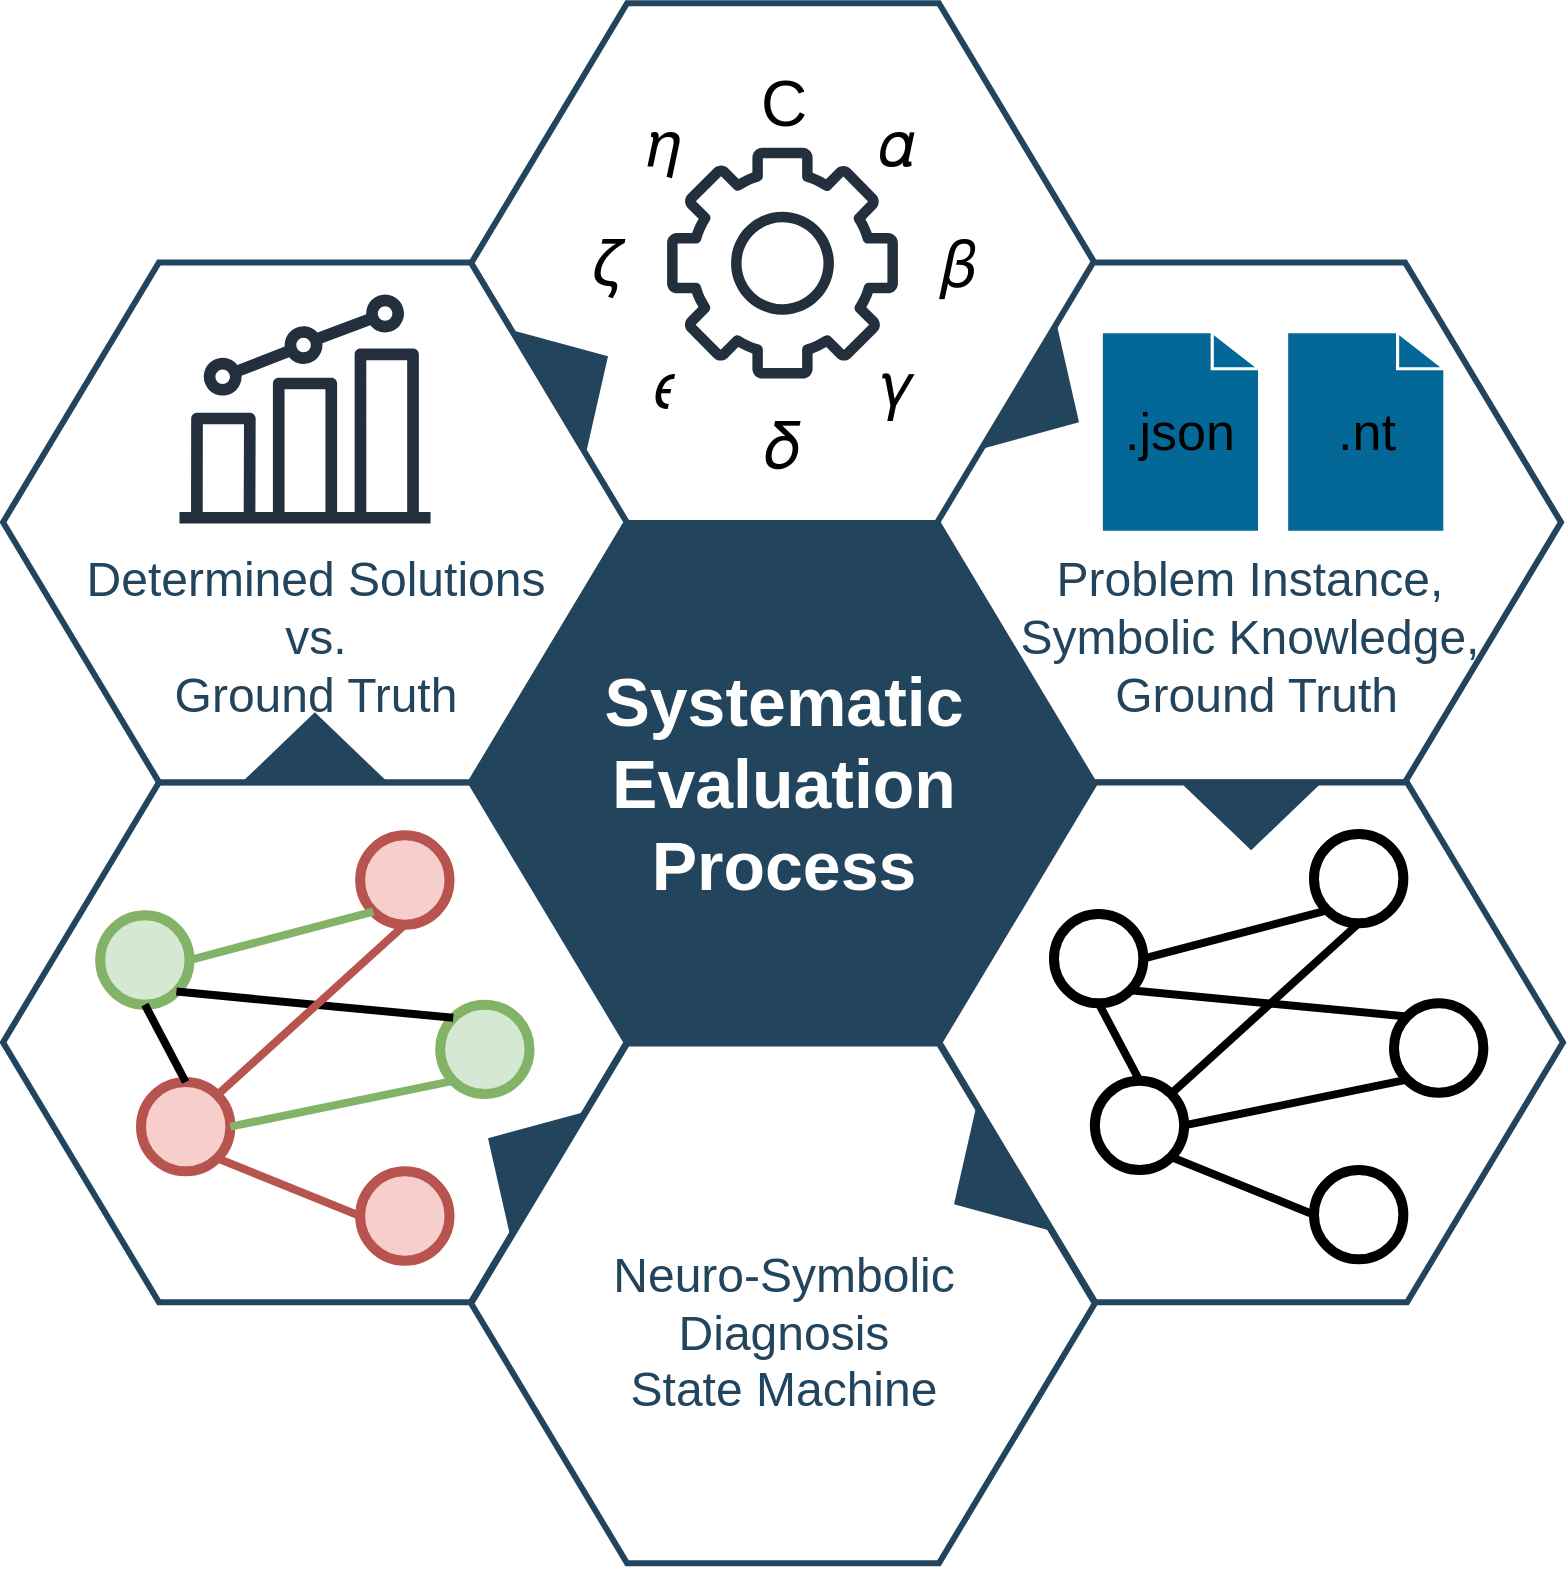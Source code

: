<mxfile version="25.0.3">
  <diagram id="07fea595-8f29-1299-0266-81d95cde20df" name="Page-1">
    <mxGraphModel dx="2074" dy="-1328" grid="1" gridSize="10" guides="1" tooltips="1" connect="1" arrows="1" fold="1" page="1" pageScale="1" pageWidth="1169" pageHeight="827" background="none" math="1" shadow="0">
      <root>
        <mxCell id="0" />
        <mxCell id="1" parent="0" />
        <mxCell id="644" value="&lt;div style=&quot;font-size: 34px;&quot;&gt;&lt;font style=&quot;font-size: 34px;&quot;&gt;&lt;b&gt;&lt;font style=&quot;font-size: 34px;&quot; color=&quot;#ffffff&quot;&gt;Systematic&lt;br&gt;&lt;/font&gt;&lt;/b&gt;&lt;/font&gt;&lt;/div&gt;&lt;div style=&quot;font-size: 34px;&quot;&gt;&lt;font style=&quot;font-size: 34px;&quot;&gt;&lt;b&gt;&lt;font style=&quot;font-size: 34px;&quot; color=&quot;#ffffff&quot;&gt;Evaluation&lt;/font&gt;&lt;/b&gt;&lt;/font&gt;&lt;/div&gt;&lt;div style=&quot;font-size: 34px;&quot;&gt;&lt;font style=&quot;font-size: 34px;&quot;&gt;&lt;b&gt;&lt;font style=&quot;font-size: 34px;&quot; color=&quot;#ffffff&quot;&gt;Process&lt;br&gt;&lt;/font&gt;&lt;/b&gt;&lt;/font&gt;&lt;/div&gt;" style="shape=hexagon;perimeter=hexagonPerimeter2;whiteSpace=wrap;html=1;shadow=0;labelBackgroundColor=none;strokeColor=#23445D;fillColor=#23445D;gradientColor=none;fontFamily=Helvetica;fontSize=23;fontColor=#23445d;align=center;strokeWidth=3;" parent="1" vertex="1">
          <mxGeometry x="428.579" y="2764.798" width="311.842" height="259.868" as="geometry" />
        </mxCell>
        <mxCell id="645" value="" style="triangle;whiteSpace=wrap;html=1;shadow=0;labelBackgroundColor=none;strokeColor=none;fillColor=#FFFFFF;fontFamily=Helvetica;fontSize=17;fontColor=#23445d;align=center;rotation=90;gradientColor=none;flipV=1;flipH=1;opacity=20;" parent="1" vertex="1">
          <mxGeometry x="309.5" y="2782.667" width="72" height="152" as="geometry" />
        </mxCell>
        <mxCell id="646" value="" style="shape=hexagon;perimeter=hexagonPerimeter2;whiteSpace=wrap;html=1;shadow=0;labelBackgroundColor=none;strokeColor=#23445D;fillColor=#ffffff;gradientColor=none;fontFamily=Helvetica;fontSize=23;fontColor=#23445D;align=center;strokeWidth=3;" parent="1" vertex="1">
          <mxGeometry x="428.579" y="2504.667" width="311.842" height="259.868" as="geometry" />
        </mxCell>
        <mxCell id="647" value="&lt;font style=&quot;font-size: 24px;&quot;&gt;&lt;br&gt;&lt;/font&gt;&lt;div style=&quot;font-size: 24px;&quot;&gt;&lt;font style=&quot;font-size: 24px;&quot;&gt;&lt;br&gt;&lt;/font&gt;&lt;/div&gt;&lt;div style=&quot;font-size: 24px;&quot;&gt;&lt;font style=&quot;font-size: 24px;&quot;&gt;&lt;br&gt;&lt;/font&gt;&lt;/div&gt;&lt;div style=&quot;font-size: 24px;&quot;&gt;&lt;font style=&quot;font-size: 24px;&quot;&gt;&lt;br&gt;&lt;/font&gt;&lt;/div&gt;&lt;div style=&quot;font-size: 24px;&quot;&gt;&lt;font style=&quot;font-size: 24px;&quot;&gt;Problem Instance,&lt;/font&gt;&lt;/div&gt;&lt;div style=&quot;font-size: 24px;&quot;&gt;&lt;div style=&quot;font-size: 24px;&quot;&gt;&lt;font style=&quot;font-size: 24px;&quot;&gt;Symbolic Knowledge,&lt;/font&gt;&lt;/div&gt;&lt;/div&gt;&lt;div style=&quot;font-size: 24px;&quot;&gt;&lt;font style=&quot;font-size: 24px;&quot;&gt;&amp;nbsp;Ground Truth&lt;/font&gt;&lt;/div&gt;" style="shape=hexagon;perimeter=hexagonPerimeter2;whiteSpace=wrap;html=1;shadow=0;labelBackgroundColor=none;strokeColor=#23445D;fillColor=#FFFFFF;gradientColor=none;fontFamily=Helvetica;fontSize=23;fontColor=#23445d;align=center;strokeWidth=3;" parent="1" vertex="1">
          <mxGeometry x="661.658" y="2634.2" width="311.842" height="259.868" as="geometry" />
        </mxCell>
        <mxCell id="648" value="" style="shape=hexagon;perimeter=hexagonPerimeter2;whiteSpace=wrap;html=1;shadow=0;labelBackgroundColor=none;strokeColor=#23445D;fillColor=#FFFFFF;gradientColor=none;fontFamily=Helvetica;fontSize=23;fontColor=#23445d;align=center;strokeWidth=3;" parent="1" vertex="1">
          <mxGeometry x="662.658" y="2894.265" width="311.842" height="259.868" as="geometry" />
        </mxCell>
        <mxCell id="649" value="&lt;font style=&quot;font-size: 24px;&quot;&gt;&lt;br&gt;&lt;/font&gt;&lt;h1 style=&quot;font-size: 24px;&quot; dir=&quot;auto&quot; class=&quot;heading-element&quot; tabindex=&quot;-1&quot;&gt;&lt;font style=&quot;font-size: 24px;&quot;&gt;&lt;span style=&quot;font-weight: normal;&quot;&gt;Neuro-Symbolic&lt;/span&gt;&lt;span style=&quot;font-weight: normal;&quot;&gt;&lt;/span&gt;&lt;br&gt;&lt;span style=&quot;font-weight: normal;&quot;&gt;Diagnosis&lt;/span&gt;&lt;br&gt;&lt;span style=&quot;font-weight: normal;&quot;&gt; State Machine&lt;/span&gt;&lt;/font&gt;&lt;/h1&gt;" style="shape=hexagon;perimeter=hexagonPerimeter2;whiteSpace=wrap;html=1;shadow=0;labelBackgroundColor=none;strokeColor=#23445D;fillColor=#FFFFFF;gradientColor=none;fontFamily=Helvetica;fontSize=23;fontColor=#23445d;align=center;strokeWidth=3;" parent="1" vertex="1">
          <mxGeometry x="428.579" y="3024.798" width="311.842" height="259.868" as="geometry" />
        </mxCell>
        <mxCell id="650" value="" style="shape=hexagon;perimeter=hexagonPerimeter2;whiteSpace=wrap;html=1;shadow=0;labelBackgroundColor=none;strokeColor=#23445D;fillColor=#FFFFFF;gradientColor=none;fontFamily=Helvetica;fontSize=23;fontColor=#23445d;align=center;strokeWidth=3;" parent="1" vertex="1">
          <mxGeometry x="194.5" y="2894.265" width="311.842" height="259.868" as="geometry" />
        </mxCell>
        <mxCell id="651" value="&lt;div style=&quot;font-size: 24px;&quot;&gt;&lt;font style=&quot;font-size: 24px;&quot;&gt;&lt;br&gt;&lt;/font&gt;&lt;/div&gt;&lt;div style=&quot;font-size: 24px;&quot;&gt;&lt;font style=&quot;font-size: 24px;&quot;&gt;&lt;br&gt;&lt;/font&gt;&lt;/div&gt;&lt;div style=&quot;font-size: 24px;&quot;&gt;&lt;font style=&quot;font-size: 24px;&quot;&gt;&lt;br&gt;&lt;/font&gt;&lt;/div&gt;&lt;div style=&quot;font-size: 24px;&quot;&gt;&lt;font style=&quot;font-size: 24px;&quot;&gt;&lt;br&gt;&lt;/font&gt;&lt;/div&gt;&lt;div style=&quot;font-size: 24px;&quot;&gt;&lt;font style=&quot;font-size: 24px;&quot;&gt;Determined Solutions&lt;/font&gt;&lt;/div&gt;&lt;div style=&quot;font-size: 24px;&quot;&gt;&lt;font style=&quot;font-size: 24px;&quot;&gt;vs.&lt;/font&gt;&lt;/div&gt;&lt;div style=&quot;font-size: 24px;&quot;&gt;&lt;font style=&quot;font-size: 24px;&quot;&gt;Ground Truth&lt;/font&gt;&lt;/div&gt;" style="shape=hexagon;perimeter=hexagonPerimeter2;whiteSpace=wrap;html=1;shadow=0;labelBackgroundColor=none;strokeColor=#23445D;fillColor=#ffffff;gradientColor=none;fontFamily=Helvetica;fontSize=23;fontColor=#23445D;align=center;strokeWidth=3;" parent="1" vertex="1">
          <mxGeometry x="194.5" y="2634.2" width="311.842" height="259.868" as="geometry" />
        </mxCell>
        <mxCell id="652" value="" style="triangle;whiteSpace=wrap;html=1;shadow=0;labelBackgroundColor=none;strokeColor=none;fillColor=#23445D;fontFamily=Helvetica;fontSize=17;fontColor=#23445d;align=center;rotation=31;gradientColor=none;strokeWidth=3;" parent="1" vertex="1">
          <mxGeometry x="700" y="2668.667" width="35" height="73" as="geometry" />
        </mxCell>
        <mxCell id="653" value="" style="triangle;whiteSpace=wrap;html=1;shadow=0;labelBackgroundColor=none;strokeColor=none;fillColor=#23445D;fontFamily=Helvetica;fontSize=17;fontColor=#23445d;align=center;rotation=31;gradientColor=none;flipH=1;strokeWidth=3;" parent="1" vertex="1">
          <mxGeometry x="434.5" y="3044.667" width="35" height="73" as="geometry" />
        </mxCell>
        <mxCell id="654" value="" style="triangle;whiteSpace=wrap;html=1;shadow=0;labelBackgroundColor=none;strokeColor=none;fillColor=#23445D;fontFamily=Helvetica;fontSize=17;fontColor=#23445d;align=center;rotation=329;gradientColor=none;strokeWidth=3;" parent="1" vertex="1">
          <mxGeometry x="464.5" y="2653.667" width="35" height="73" as="geometry" />
        </mxCell>
        <mxCell id="655" value="" style="triangle;whiteSpace=wrap;html=1;shadow=0;labelBackgroundColor=none;strokeColor=none;fillColor=#23445D;fontFamily=Helvetica;fontSize=17;fontColor=#23445d;align=center;rotation=329;gradientColor=none;flipH=1;strokeWidth=3;" parent="1" vertex="1">
          <mxGeometry x="667.5" y="3059.667" width="35" height="73" as="geometry" />
        </mxCell>
        <mxCell id="656" value="" style="triangle;whiteSpace=wrap;html=1;shadow=0;labelBackgroundColor=none;strokeColor=none;fillColor=#23445D;fontFamily=Helvetica;fontSize=17;fontColor=#23445d;align=center;rotation=90;gradientColor=none;strokeWidth=3;" parent="1" vertex="1">
          <mxGeometry x="801.079" y="2874.167" width="35" height="73" as="geometry" />
        </mxCell>
        <mxCell id="657" value="" style="triangle;whiteSpace=wrap;html=1;shadow=0;labelBackgroundColor=none;strokeColor=none;fillColor=#23445D;fontFamily=Helvetica;fontSize=17;fontColor=#23445d;align=center;rotation=90;gradientColor=none;flipH=1;strokeWidth=3;" parent="1" vertex="1">
          <mxGeometry x="332.921" y="2840.167" width="35" height="73" as="geometry" />
        </mxCell>
        <mxCell id="cjLJt75LZEp8D3cau0GS-667" value="" style="sketch=0;outlineConnect=0;fontColor=#232F3E;gradientColor=none;fillColor=#232F3D;strokeColor=none;dashed=0;verticalLabelPosition=bottom;verticalAlign=top;align=center;html=1;fontSize=12;fontStyle=0;aspect=fixed;pointerEvents=1;shape=mxgraph.aws4.gear;" parent="1" vertex="1">
          <mxGeometry x="526.55" y="2576.9" width="115.4" height="115.4" as="geometry" />
        </mxCell>
        <mxCell id="cjLJt75LZEp8D3cau0GS-677" value="&lt;font style=&quot;font-size: 32px;&quot;&gt;𝛼&lt;/font&gt;" style="text;strokeColor=none;align=center;fillColor=none;html=1;verticalAlign=middle;whiteSpace=wrap;rounded=0;" parent="1" vertex="1">
          <mxGeometry x="620" y="2560" width="43" height="30" as="geometry" />
        </mxCell>
        <mxCell id="cjLJt75LZEp8D3cau0GS-678" value="&lt;font style=&quot;font-size: 32px;&quot;&gt;𝛽&lt;/font&gt;" style="text;strokeColor=none;align=center;fillColor=none;html=1;verticalAlign=middle;whiteSpace=wrap;rounded=0;" parent="1" vertex="1">
          <mxGeometry x="642.4" y="2619.6" width="60" height="30" as="geometry" />
        </mxCell>
        <mxCell id="cjLJt75LZEp8D3cau0GS-679" value="&lt;font style=&quot;font-size: 32px;&quot;&gt;𝛾&lt;/font&gt;" style="text;strokeColor=none;align=center;fillColor=none;html=1;verticalAlign=middle;whiteSpace=wrap;rounded=0;" parent="1" vertex="1">
          <mxGeometry x="611.5" y="2681.27" width="60" height="30" as="geometry" />
        </mxCell>
        <mxCell id="cjLJt75LZEp8D3cau0GS-681" value="&lt;font style=&quot;font-size: 32px;&quot;&gt;𝛿&lt;/font&gt;" style="text;strokeColor=none;align=center;fillColor=none;html=1;verticalAlign=middle;whiteSpace=wrap;rounded=0;" parent="1" vertex="1">
          <mxGeometry x="454" y="2711.27" width="260.5" height="30.4" as="geometry" />
        </mxCell>
        <mxCell id="cjLJt75LZEp8D3cau0GS-682" value="&lt;font style=&quot;font-size: 32px;&quot;&gt;𝜖&lt;/font&gt;" style="text;strokeColor=none;align=center;fillColor=none;html=1;verticalAlign=middle;whiteSpace=wrap;rounded=0;" parent="1" vertex="1">
          <mxGeometry x="492.5" y="2676.9" width="65" height="38.73" as="geometry" />
        </mxCell>
        <mxCell id="cjLJt75LZEp8D3cau0GS-683" value="&lt;font style=&quot;font-size: 32px;&quot;&gt;𝜁&lt;/font&gt;" style="text;strokeColor=none;align=center;fillColor=none;html=1;verticalAlign=middle;whiteSpace=wrap;rounded=0;" parent="1" vertex="1">
          <mxGeometry x="467" y="2619.6" width="60" height="30" as="geometry" />
        </mxCell>
        <mxCell id="cjLJt75LZEp8D3cau0GS-684" value="&lt;font style=&quot;font-size: 32px;&quot;&gt;𝜂&lt;/font&gt;" style="text;strokeColor=none;align=center;fillColor=none;html=1;verticalAlign=middle;whiteSpace=wrap;rounded=0;" parent="1" vertex="1">
          <mxGeometry x="495" y="2560" width="60" height="30" as="geometry" />
        </mxCell>
        <mxCell id="cjLJt75LZEp8D3cau0GS-685" value="&lt;font style=&quot;font-size: 32px;&quot;&gt;C&lt;/font&gt;" style="text;strokeColor=none;align=center;fillColor=none;html=1;verticalAlign=middle;whiteSpace=wrap;rounded=0;" parent="1" vertex="1">
          <mxGeometry x="555" y="2540" width="60" height="30" as="geometry" />
        </mxCell>
        <mxCell id="cjLJt75LZEp8D3cau0GS-687" value=".json" style="shape=mxgraph.cisco.misc.page_icon;html=1;pointerEvents=1;dashed=0;fillColor=#036897;strokeColor=#ffffff;strokeWidth=2;verticalLabelPosition=middle;verticalAlign=middle;align=center;outlineConnect=0;whiteSpace=wrap;textShadow=0;labelBorderColor=none;fontColor=default;labelPosition=center;fontSize=26;" parent="1" vertex="1">
          <mxGeometry x="743.42" y="2668.67" width="79.58" height="100.67" as="geometry" />
        </mxCell>
        <mxCell id="cjLJt75LZEp8D3cau0GS-688" value="&lt;font style=&quot;font-size: 26px;&quot;&gt;.nt&lt;/font&gt;" style="shape=mxgraph.cisco.misc.page_icon;html=1;pointerEvents=1;dashed=0;fillColor=#036897;strokeColor=#ffffff;strokeWidth=2;verticalLabelPosition=middle;verticalAlign=middle;align=center;outlineConnect=0;labelPosition=center;fontSize=22;" parent="1" vertex="1">
          <mxGeometry x="836.08" y="2668.67" width="79.58" height="100.67" as="geometry" />
        </mxCell>
        <mxCell id="cjLJt75LZEp8D3cau0GS-711" value="" style="ellipse;whiteSpace=wrap;html=1;aspect=fixed;strokeWidth=5;" parent="1" vertex="1">
          <mxGeometry x="720.0" y="2960" width="44.67" height="44.67" as="geometry" />
        </mxCell>
        <mxCell id="cjLJt75LZEp8D3cau0GS-712" value="" style="ellipse;whiteSpace=wrap;html=1;aspect=fixed;strokeWidth=5;" parent="1" vertex="1">
          <mxGeometry x="850.0" y="2920" width="44.67" height="44.67" as="geometry" />
        </mxCell>
        <mxCell id="cjLJt75LZEp8D3cau0GS-713" value="" style="ellipse;whiteSpace=wrap;html=1;aspect=fixed;strokeWidth=5;" parent="1" vertex="1">
          <mxGeometry x="890.0" y="3004.67" width="44.67" height="44.67" as="geometry" />
        </mxCell>
        <mxCell id="cjLJt75LZEp8D3cau0GS-714" value="" style="ellipse;whiteSpace=wrap;html=1;aspect=fixed;strokeWidth=5;" parent="1" vertex="1">
          <mxGeometry x="740.42" y="3043.33" width="44.67" height="44.67" as="geometry" />
        </mxCell>
        <mxCell id="cjLJt75LZEp8D3cau0GS-715" value="" style="ellipse;whiteSpace=wrap;html=1;aspect=fixed;strokeWidth=5;" parent="1" vertex="1">
          <mxGeometry x="850.0" y="3088" width="44.67" height="44.67" as="geometry" />
        </mxCell>
        <mxCell id="cjLJt75LZEp8D3cau0GS-717" value="" style="endArrow=none;html=1;rounded=0;exitX=1;exitY=0.5;exitDx=0;exitDy=0;entryX=0;entryY=1;entryDx=0;entryDy=0;strokeWidth=4;" parent="1" source="cjLJt75LZEp8D3cau0GS-711" target="cjLJt75LZEp8D3cau0GS-712" edge="1">
          <mxGeometry width="50" height="50" relative="1" as="geometry">
            <mxPoint x="560" y="3010" as="sourcePoint" />
            <mxPoint x="610" y="2960" as="targetPoint" />
          </mxGeometry>
        </mxCell>
        <mxCell id="cjLJt75LZEp8D3cau0GS-718" value="" style="endArrow=none;html=1;rounded=0;exitX=1;exitY=1;exitDx=0;exitDy=0;entryX=0;entryY=0;entryDx=0;entryDy=0;strokeWidth=4;" parent="1" source="cjLJt75LZEp8D3cau0GS-711" target="cjLJt75LZEp8D3cau0GS-713" edge="1">
          <mxGeometry width="50" height="50" relative="1" as="geometry">
            <mxPoint x="795" y="3003" as="sourcePoint" />
            <mxPoint x="870" y="2983" as="targetPoint" />
          </mxGeometry>
        </mxCell>
        <mxCell id="cjLJt75LZEp8D3cau0GS-719" value="" style="endArrow=none;html=1;rounded=0;exitX=1;exitY=1;exitDx=0;exitDy=0;entryX=0;entryY=0.5;entryDx=0;entryDy=0;strokeWidth=4;" parent="1" source="cjLJt75LZEp8D3cau0GS-714" target="cjLJt75LZEp8D3cau0GS-715" edge="1">
          <mxGeometry width="50" height="50" relative="1" as="geometry">
            <mxPoint x="805" y="3013" as="sourcePoint" />
            <mxPoint x="880" y="2993" as="targetPoint" />
          </mxGeometry>
        </mxCell>
        <mxCell id="cjLJt75LZEp8D3cau0GS-720" value="" style="endArrow=none;html=1;rounded=0;exitX=1;exitY=0.5;exitDx=0;exitDy=0;entryX=0;entryY=1;entryDx=0;entryDy=0;strokeWidth=4;" parent="1" source="cjLJt75LZEp8D3cau0GS-714" target="cjLJt75LZEp8D3cau0GS-713" edge="1">
          <mxGeometry width="50" height="50" relative="1" as="geometry">
            <mxPoint x="815" y="3023" as="sourcePoint" />
            <mxPoint x="890" y="3003" as="targetPoint" />
          </mxGeometry>
        </mxCell>
        <mxCell id="cjLJt75LZEp8D3cau0GS-721" value="" style="endArrow=none;html=1;rounded=0;exitX=0.5;exitY=0;exitDx=0;exitDy=0;entryX=0.5;entryY=1;entryDx=0;entryDy=0;strokeWidth=4;" parent="1" source="cjLJt75LZEp8D3cau0GS-714" target="cjLJt75LZEp8D3cau0GS-711" edge="1">
          <mxGeometry width="50" height="50" relative="1" as="geometry">
            <mxPoint x="825" y="3033" as="sourcePoint" />
            <mxPoint x="900" y="3013" as="targetPoint" />
          </mxGeometry>
        </mxCell>
        <mxCell id="cjLJt75LZEp8D3cau0GS-723" value="" style="endArrow=none;html=1;rounded=0;exitX=1;exitY=0;exitDx=0;exitDy=0;entryX=0.5;entryY=1;entryDx=0;entryDy=0;strokeWidth=4;" parent="1" source="cjLJt75LZEp8D3cau0GS-714" target="cjLJt75LZEp8D3cau0GS-712" edge="1">
          <mxGeometry width="50" height="50" relative="1" as="geometry">
            <mxPoint x="835" y="3043" as="sourcePoint" />
            <mxPoint x="910" y="3023" as="targetPoint" />
          </mxGeometry>
        </mxCell>
        <mxCell id="cjLJt75LZEp8D3cau0GS-782" value="" style="ellipse;whiteSpace=wrap;html=1;aspect=fixed;strokeWidth=5;fillColor=#d5e8d4;strokeColor=#82b366;" parent="1" vertex="1">
          <mxGeometry x="243.09" y="2960.67" width="44.67" height="44.67" as="geometry" />
        </mxCell>
        <mxCell id="cjLJt75LZEp8D3cau0GS-783" value="" style="ellipse;whiteSpace=wrap;html=1;aspect=fixed;strokeWidth=5;fillColor=#f8cecc;strokeColor=#b85450;" parent="1" vertex="1">
          <mxGeometry x="373.09" y="2920.67" width="44.67" height="44.67" as="geometry" />
        </mxCell>
        <mxCell id="cjLJt75LZEp8D3cau0GS-784" value="" style="ellipse;whiteSpace=wrap;html=1;aspect=fixed;strokeWidth=5;fillColor=#d5e8d4;strokeColor=#82b366;" parent="1" vertex="1">
          <mxGeometry x="413.09" y="3005.34" width="44.67" height="44.67" as="geometry" />
        </mxCell>
        <mxCell id="cjLJt75LZEp8D3cau0GS-785" value="" style="ellipse;whiteSpace=wrap;html=1;aspect=fixed;strokeWidth=5;fillColor=#f8cecc;strokeColor=#b85450;" parent="1" vertex="1">
          <mxGeometry x="263.51" y="3044" width="44.67" height="44.67" as="geometry" />
        </mxCell>
        <mxCell id="cjLJt75LZEp8D3cau0GS-786" value="" style="ellipse;whiteSpace=wrap;html=1;aspect=fixed;strokeWidth=5;fillColor=#f8cecc;strokeColor=#b85450;" parent="1" vertex="1">
          <mxGeometry x="373.09" y="3088.67" width="44.67" height="44.67" as="geometry" />
        </mxCell>
        <mxCell id="cjLJt75LZEp8D3cau0GS-787" value="" style="endArrow=none;html=1;rounded=0;exitX=1;exitY=0.5;exitDx=0;exitDy=0;entryX=0;entryY=1;entryDx=0;entryDy=0;strokeWidth=4;fillColor=#d5e8d4;strokeColor=#82b366;" parent="1" source="cjLJt75LZEp8D3cau0GS-782" target="cjLJt75LZEp8D3cau0GS-783" edge="1">
          <mxGeometry width="50" height="50" relative="1" as="geometry">
            <mxPoint x="83.09" y="3010.67" as="sourcePoint" />
            <mxPoint x="133.09" y="2960.67" as="targetPoint" />
          </mxGeometry>
        </mxCell>
        <mxCell id="cjLJt75LZEp8D3cau0GS-788" value="" style="endArrow=none;html=1;rounded=0;exitX=1;exitY=1;exitDx=0;exitDy=0;entryX=0;entryY=0;entryDx=0;entryDy=0;strokeWidth=4;" parent="1" source="cjLJt75LZEp8D3cau0GS-782" target="cjLJt75LZEp8D3cau0GS-784" edge="1">
          <mxGeometry width="50" height="50" relative="1" as="geometry">
            <mxPoint x="318.09" y="3003.67" as="sourcePoint" />
            <mxPoint x="393.09" y="2983.67" as="targetPoint" />
          </mxGeometry>
        </mxCell>
        <mxCell id="cjLJt75LZEp8D3cau0GS-789" value="" style="endArrow=none;html=1;rounded=0;exitX=1;exitY=1;exitDx=0;exitDy=0;entryX=0;entryY=0.5;entryDx=0;entryDy=0;strokeWidth=4;fillColor=#f8cecc;strokeColor=#b85450;" parent="1" source="cjLJt75LZEp8D3cau0GS-785" target="cjLJt75LZEp8D3cau0GS-786" edge="1">
          <mxGeometry width="50" height="50" relative="1" as="geometry">
            <mxPoint x="328.09" y="3013.67" as="sourcePoint" />
            <mxPoint x="403.09" y="2993.67" as="targetPoint" />
          </mxGeometry>
        </mxCell>
        <mxCell id="cjLJt75LZEp8D3cau0GS-790" value="" style="endArrow=none;html=1;rounded=0;exitX=1;exitY=0.5;exitDx=0;exitDy=0;entryX=0;entryY=1;entryDx=0;entryDy=0;strokeWidth=4;fillColor=#d5e8d4;strokeColor=#82b366;" parent="1" source="cjLJt75LZEp8D3cau0GS-785" target="cjLJt75LZEp8D3cau0GS-784" edge="1">
          <mxGeometry width="50" height="50" relative="1" as="geometry">
            <mxPoint x="338.09" y="3023.67" as="sourcePoint" />
            <mxPoint x="413.09" y="3003.67" as="targetPoint" />
          </mxGeometry>
        </mxCell>
        <mxCell id="cjLJt75LZEp8D3cau0GS-791" value="" style="endArrow=none;html=1;rounded=0;exitX=0.5;exitY=0;exitDx=0;exitDy=0;entryX=0.5;entryY=1;entryDx=0;entryDy=0;strokeWidth=4;" parent="1" source="cjLJt75LZEp8D3cau0GS-785" target="cjLJt75LZEp8D3cau0GS-782" edge="1">
          <mxGeometry width="50" height="50" relative="1" as="geometry">
            <mxPoint x="348.09" y="3033.67" as="sourcePoint" />
            <mxPoint x="423.09" y="3013.67" as="targetPoint" />
          </mxGeometry>
        </mxCell>
        <mxCell id="cjLJt75LZEp8D3cau0GS-792" value="" style="endArrow=none;html=1;rounded=0;exitX=1;exitY=0;exitDx=0;exitDy=0;entryX=0.5;entryY=1;entryDx=0;entryDy=0;strokeWidth=4;fillColor=#f8cecc;strokeColor=#b85450;" parent="1" source="cjLJt75LZEp8D3cau0GS-785" target="cjLJt75LZEp8D3cau0GS-783" edge="1">
          <mxGeometry width="50" height="50" relative="1" as="geometry">
            <mxPoint x="358.09" y="3043.67" as="sourcePoint" />
            <mxPoint x="433.09" y="3023.67" as="targetPoint" />
          </mxGeometry>
        </mxCell>
        <mxCell id="cjLJt75LZEp8D3cau0GS-796" value="" style="sketch=0;outlineConnect=0;fontColor=#232F3E;gradientColor=none;fillColor=#232F3D;strokeColor=none;dashed=0;verticalLabelPosition=bottom;verticalAlign=top;align=center;html=1;fontSize=12;fontStyle=0;aspect=fixed;pointerEvents=1;shape=mxgraph.aws4.metrics;" parent="1" vertex="1">
          <mxGeometry x="282.59" y="2650.26" width="125.83" height="114.54" as="geometry" />
        </mxCell>
      </root>
    </mxGraphModel>
  </diagram>
</mxfile>
